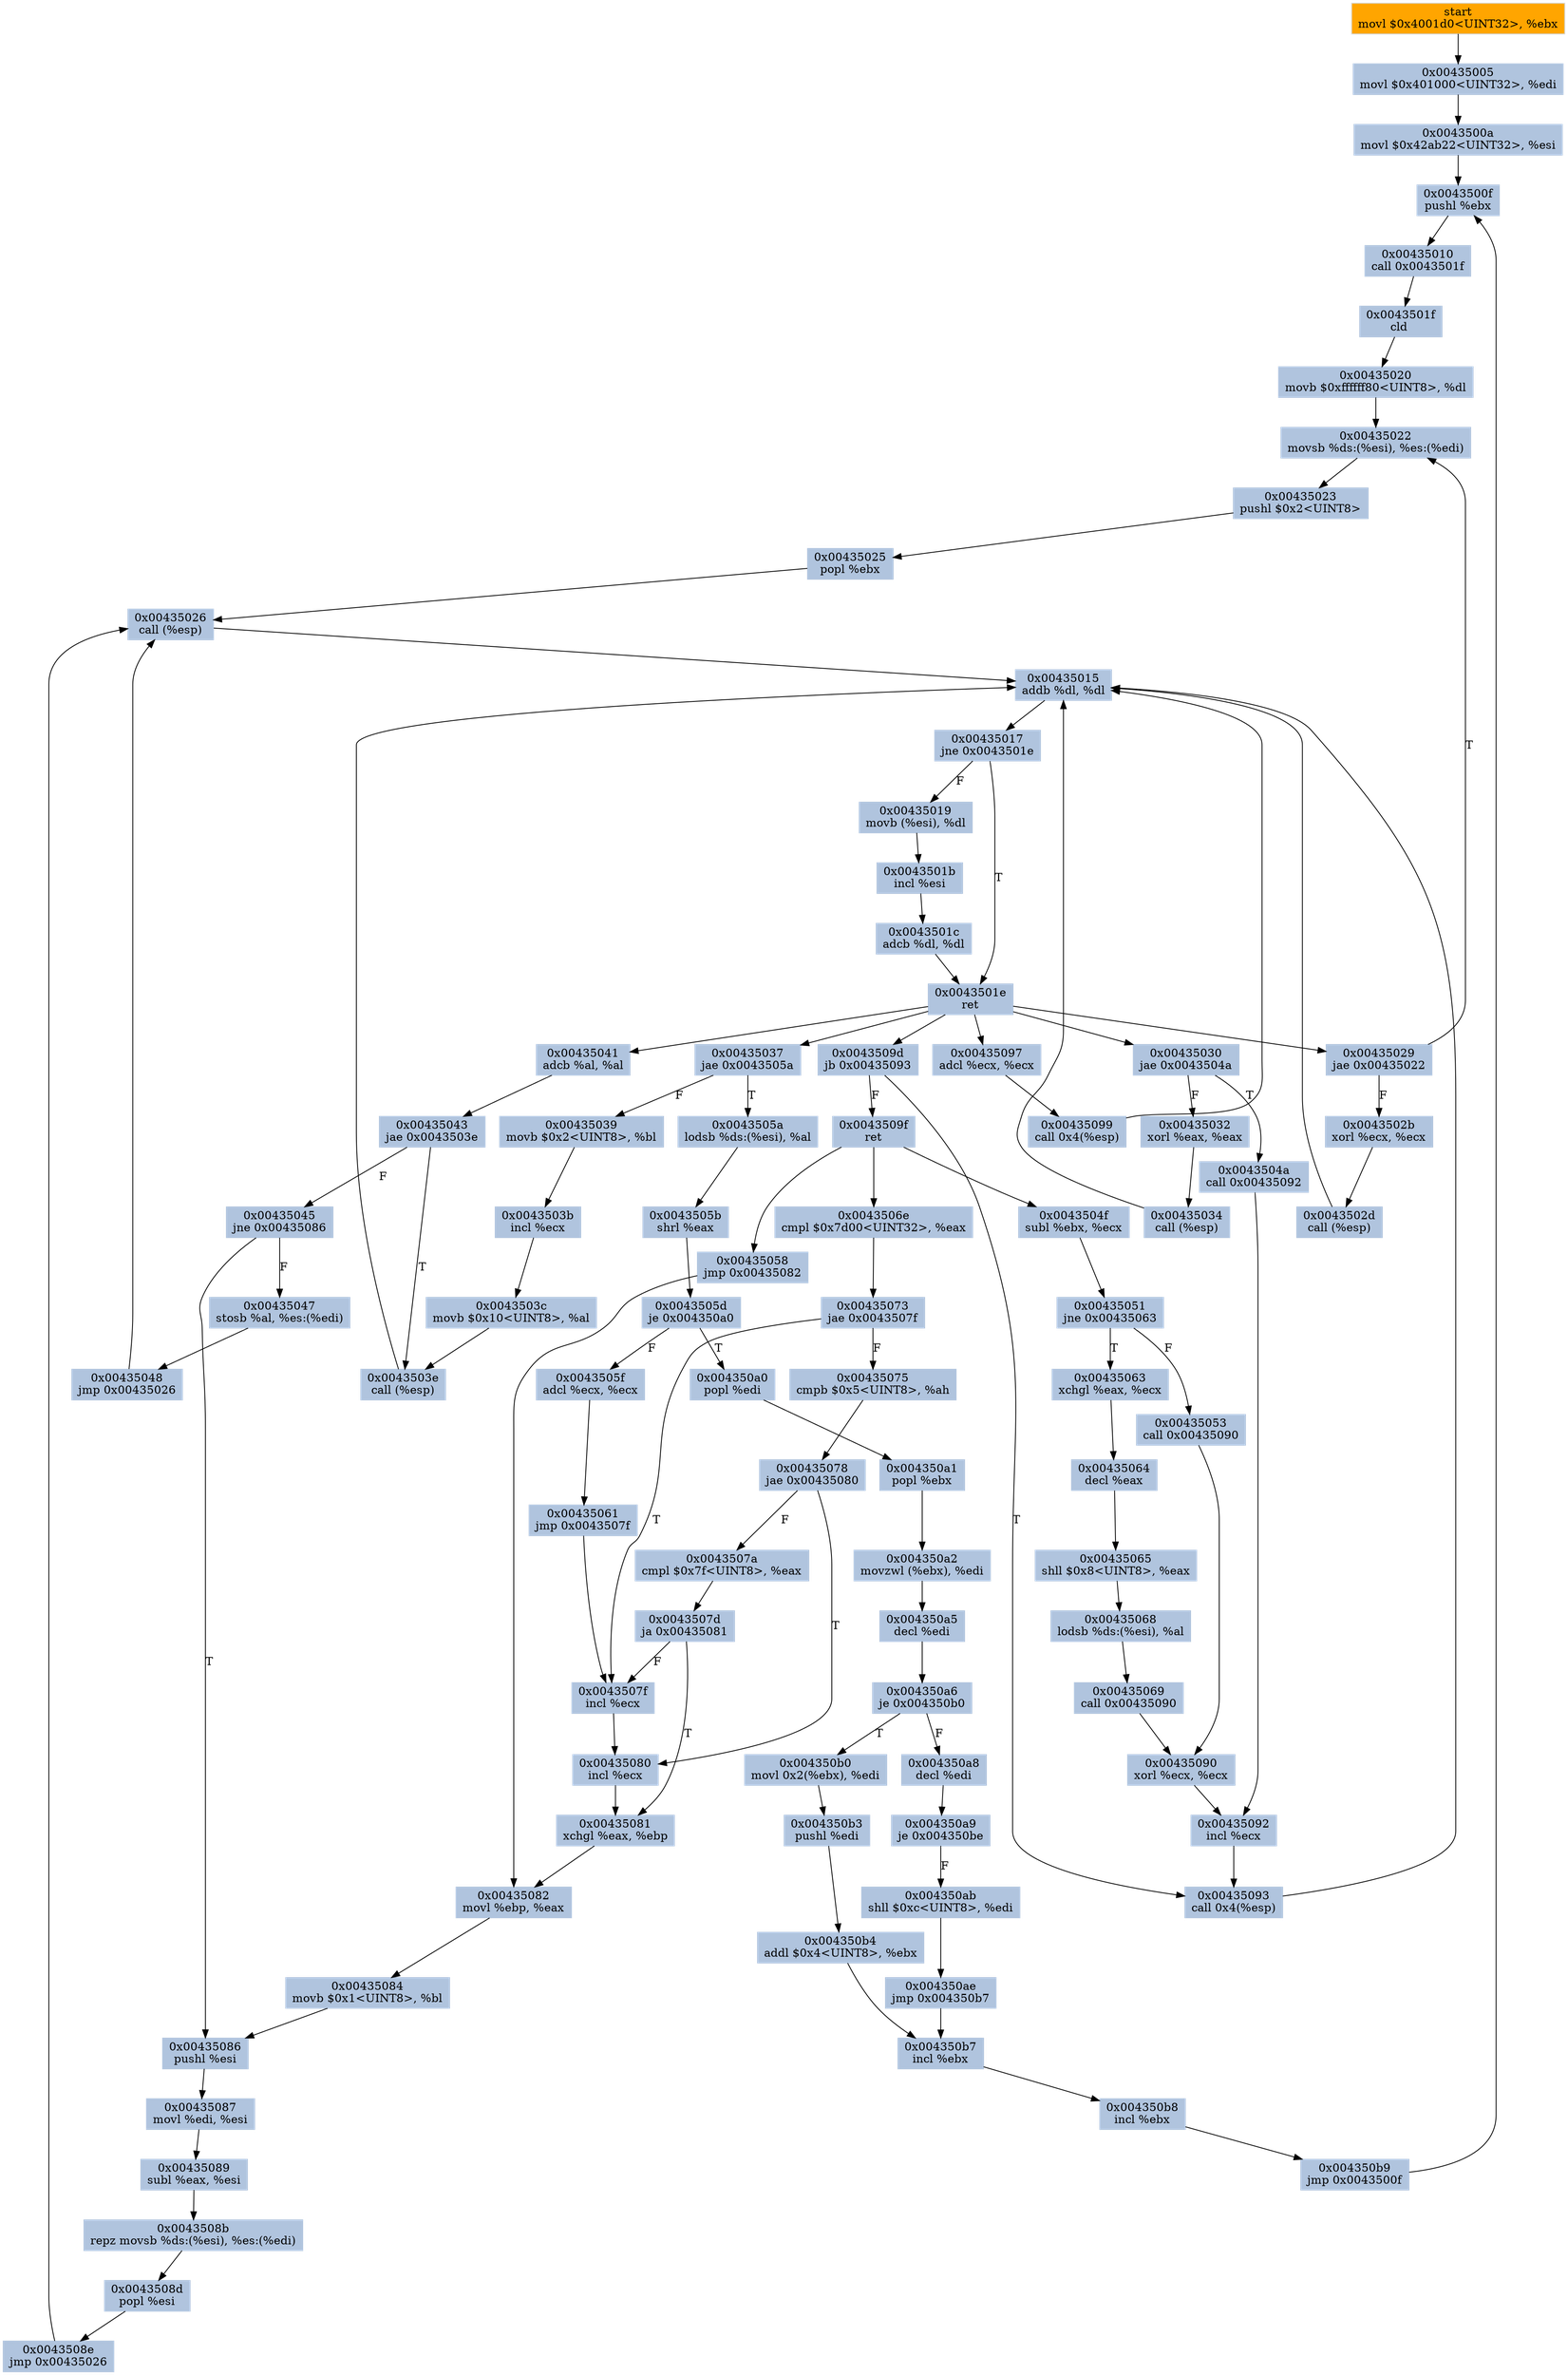 digraph G {
node[shape=rectangle,style=filled,fillcolor=lightsteelblue,color=lightsteelblue]
bgcolor="transparent"
a0x00435000movl_0x4001d0UINT32_ebx[label="start\nmovl $0x4001d0<UINT32>, %ebx",fillcolor="orange",color="lightgrey"];
a0x00435005movl_0x401000UINT32_edi[label="0x00435005\nmovl $0x401000<UINT32>, %edi"];
a0x0043500amovl_0x42ab22UINT32_esi[label="0x0043500a\nmovl $0x42ab22<UINT32>, %esi"];
a0x0043500fpushl_ebx[label="0x0043500f\npushl %ebx"];
a0x00435010call_0x0043501f[label="0x00435010\ncall 0x0043501f"];
a0x0043501fcld_[label="0x0043501f\ncld "];
a0x00435020movb_0xffffff80UINT8_dl[label="0x00435020\nmovb $0xffffff80<UINT8>, %dl"];
a0x00435022movsb_ds_esi__es_edi_[label="0x00435022\nmovsb %ds:(%esi), %es:(%edi)"];
a0x00435023pushl_0x2UINT8[label="0x00435023\npushl $0x2<UINT8>"];
a0x00435025popl_ebx[label="0x00435025\npopl %ebx"];
a0x00435026call_esp_[label="0x00435026\ncall (%esp)"];
a0x00435015addb_dl_dl[label="0x00435015\naddb %dl, %dl"];
a0x00435017jne_0x0043501e[label="0x00435017\njne 0x0043501e"];
a0x00435019movb_esi__dl[label="0x00435019\nmovb (%esi), %dl"];
a0x0043501bincl_esi[label="0x0043501b\nincl %esi"];
a0x0043501cadcb_dl_dl[label="0x0043501c\nadcb %dl, %dl"];
a0x0043501eret[label="0x0043501e\nret"];
a0x00435029jae_0x00435022[label="0x00435029\njae 0x00435022"];
a0x0043502bxorl_ecx_ecx[label="0x0043502b\nxorl %ecx, %ecx"];
a0x0043502dcall_esp_[label="0x0043502d\ncall (%esp)"];
a0x00435030jae_0x0043504a[label="0x00435030\njae 0x0043504a"];
a0x00435032xorl_eax_eax[label="0x00435032\nxorl %eax, %eax"];
a0x00435034call_esp_[label="0x00435034\ncall (%esp)"];
a0x00435037jae_0x0043505a[label="0x00435037\njae 0x0043505a"];
a0x00435039movb_0x2UINT8_bl[label="0x00435039\nmovb $0x2<UINT8>, %bl"];
a0x0043503bincl_ecx[label="0x0043503b\nincl %ecx"];
a0x0043503cmovb_0x10UINT8_al[label="0x0043503c\nmovb $0x10<UINT8>, %al"];
a0x0043503ecall_esp_[label="0x0043503e\ncall (%esp)"];
a0x00435041adcb_al_al[label="0x00435041\nadcb %al, %al"];
a0x00435043jae_0x0043503e[label="0x00435043\njae 0x0043503e"];
a0x00435045jne_0x00435086[label="0x00435045\njne 0x00435086"];
a0x00435047stosb_al_es_edi_[label="0x00435047\nstosb %al, %es:(%edi)"];
a0x00435048jmp_0x00435026[label="0x00435048\njmp 0x00435026"];
a0x0043505alodsb_ds_esi__al[label="0x0043505a\nlodsb %ds:(%esi), %al"];
a0x0043505bshrl_eax[label="0x0043505b\nshrl %eax"];
a0x0043505dje_0x004350a0[label="0x0043505d\nje 0x004350a0"];
a0x0043505fadcl_ecx_ecx[label="0x0043505f\nadcl %ecx, %ecx"];
a0x00435061jmp_0x0043507f[label="0x00435061\njmp 0x0043507f"];
a0x0043507fincl_ecx[label="0x0043507f\nincl %ecx"];
a0x00435080incl_ecx[label="0x00435080\nincl %ecx"];
a0x00435081xchgl_eax_ebp[label="0x00435081\nxchgl %eax, %ebp"];
a0x00435082movl_ebp_eax[label="0x00435082\nmovl %ebp, %eax"];
a0x00435084movb_0x1UINT8_bl[label="0x00435084\nmovb $0x1<UINT8>, %bl"];
a0x00435086pushl_esi[label="0x00435086\npushl %esi"];
a0x00435087movl_edi_esi[label="0x00435087\nmovl %edi, %esi"];
a0x00435089subl_eax_esi[label="0x00435089\nsubl %eax, %esi"];
a0x0043508brepz_movsb_ds_esi__es_edi_[label="0x0043508b\nrepz movsb %ds:(%esi), %es:(%edi)"];
a0x0043508dpopl_esi[label="0x0043508d\npopl %esi"];
a0x0043508ejmp_0x00435026[label="0x0043508e\njmp 0x00435026"];
a0x0043504acall_0x00435092[label="0x0043504a\ncall 0x00435092"];
a0x00435092incl_ecx[label="0x00435092\nincl %ecx"];
a0x00435093call_0x4esp_[label="0x00435093\ncall 0x4(%esp)"];
a0x00435097adcl_ecx_ecx[label="0x00435097\nadcl %ecx, %ecx"];
a0x00435099call_0x4esp_[label="0x00435099\ncall 0x4(%esp)"];
a0x0043509djb_0x00435093[label="0x0043509d\njb 0x00435093"];
a0x0043509fret[label="0x0043509f\nret"];
a0x0043504fsubl_ebx_ecx[label="0x0043504f\nsubl %ebx, %ecx"];
a0x00435051jne_0x00435063[label="0x00435051\njne 0x00435063"];
a0x00435053call_0x00435090[label="0x00435053\ncall 0x00435090"];
a0x00435090xorl_ecx_ecx[label="0x00435090\nxorl %ecx, %ecx"];
a0x00435058jmp_0x00435082[label="0x00435058\njmp 0x00435082"];
a0x00435063xchgl_eax_ecx[label="0x00435063\nxchgl %eax, %ecx"];
a0x00435064decl_eax[label="0x00435064\ndecl %eax"];
a0x00435065shll_0x8UINT8_eax[label="0x00435065\nshll $0x8<UINT8>, %eax"];
a0x00435068lodsb_ds_esi__al[label="0x00435068\nlodsb %ds:(%esi), %al"];
a0x00435069call_0x00435090[label="0x00435069\ncall 0x00435090"];
a0x0043506ecmpl_0x7d00UINT32_eax[label="0x0043506e\ncmpl $0x7d00<UINT32>, %eax"];
a0x00435073jae_0x0043507f[label="0x00435073\njae 0x0043507f"];
a0x00435075cmpb_0x5UINT8_ah[label="0x00435075\ncmpb $0x5<UINT8>, %ah"];
a0x00435078jae_0x00435080[label="0x00435078\njae 0x00435080"];
a0x0043507acmpl_0x7fUINT8_eax[label="0x0043507a\ncmpl $0x7f<UINT8>, %eax"];
a0x0043507dja_0x00435081[label="0x0043507d\nja 0x00435081"];
a0x004350a0popl_edi[label="0x004350a0\npopl %edi"];
a0x004350a1popl_ebx[label="0x004350a1\npopl %ebx"];
a0x004350a2movzwl_ebx__edi[label="0x004350a2\nmovzwl (%ebx), %edi"];
a0x004350a5decl_edi[label="0x004350a5\ndecl %edi"];
a0x004350a6je_0x004350b0[label="0x004350a6\nje 0x004350b0"];
a0x004350a8decl_edi[label="0x004350a8\ndecl %edi"];
a0x004350a9je_0x004350be[label="0x004350a9\nje 0x004350be"];
a0x004350abshll_0xcUINT8_edi[label="0x004350ab\nshll $0xc<UINT8>, %edi"];
a0x004350aejmp_0x004350b7[label="0x004350ae\njmp 0x004350b7"];
a0x004350b7incl_ebx[label="0x004350b7\nincl %ebx"];
a0x004350b8incl_ebx[label="0x004350b8\nincl %ebx"];
a0x004350b9jmp_0x0043500f[label="0x004350b9\njmp 0x0043500f"];
a0x004350b0movl_0x2ebx__edi[label="0x004350b0\nmovl 0x2(%ebx), %edi"];
a0x004350b3pushl_edi[label="0x004350b3\npushl %edi"];
a0x004350b4addl_0x4UINT8_ebx[label="0x004350b4\naddl $0x4<UINT8>, %ebx"];
a0x00435000movl_0x4001d0UINT32_ebx -> a0x00435005movl_0x401000UINT32_edi [color="#000000"];
a0x00435005movl_0x401000UINT32_edi -> a0x0043500amovl_0x42ab22UINT32_esi [color="#000000"];
a0x0043500amovl_0x42ab22UINT32_esi -> a0x0043500fpushl_ebx [color="#000000"];
a0x0043500fpushl_ebx -> a0x00435010call_0x0043501f [color="#000000"];
a0x00435010call_0x0043501f -> a0x0043501fcld_ [color="#000000"];
a0x0043501fcld_ -> a0x00435020movb_0xffffff80UINT8_dl [color="#000000"];
a0x00435020movb_0xffffff80UINT8_dl -> a0x00435022movsb_ds_esi__es_edi_ [color="#000000"];
a0x00435022movsb_ds_esi__es_edi_ -> a0x00435023pushl_0x2UINT8 [color="#000000"];
a0x00435023pushl_0x2UINT8 -> a0x00435025popl_ebx [color="#000000"];
a0x00435025popl_ebx -> a0x00435026call_esp_ [color="#000000"];
a0x00435026call_esp_ -> a0x00435015addb_dl_dl [color="#000000"];
a0x00435015addb_dl_dl -> a0x00435017jne_0x0043501e [color="#000000"];
a0x00435017jne_0x0043501e -> a0x00435019movb_esi__dl [color="#000000",label="F"];
a0x00435019movb_esi__dl -> a0x0043501bincl_esi [color="#000000"];
a0x0043501bincl_esi -> a0x0043501cadcb_dl_dl [color="#000000"];
a0x0043501cadcb_dl_dl -> a0x0043501eret [color="#000000"];
a0x0043501eret -> a0x00435029jae_0x00435022 [color="#000000"];
a0x00435029jae_0x00435022 -> a0x00435022movsb_ds_esi__es_edi_ [color="#000000",label="T"];
a0x00435017jne_0x0043501e -> a0x0043501eret [color="#000000",label="T"];
a0x00435029jae_0x00435022 -> a0x0043502bxorl_ecx_ecx [color="#000000",label="F"];
a0x0043502bxorl_ecx_ecx -> a0x0043502dcall_esp_ [color="#000000"];
a0x0043502dcall_esp_ -> a0x00435015addb_dl_dl [color="#000000"];
a0x0043501eret -> a0x00435030jae_0x0043504a [color="#000000"];
a0x00435030jae_0x0043504a -> a0x00435032xorl_eax_eax [color="#000000",label="F"];
a0x00435032xorl_eax_eax -> a0x00435034call_esp_ [color="#000000"];
a0x00435034call_esp_ -> a0x00435015addb_dl_dl [color="#000000"];
a0x0043501eret -> a0x00435037jae_0x0043505a [color="#000000"];
a0x00435037jae_0x0043505a -> a0x00435039movb_0x2UINT8_bl [color="#000000",label="F"];
a0x00435039movb_0x2UINT8_bl -> a0x0043503bincl_ecx [color="#000000"];
a0x0043503bincl_ecx -> a0x0043503cmovb_0x10UINT8_al [color="#000000"];
a0x0043503cmovb_0x10UINT8_al -> a0x0043503ecall_esp_ [color="#000000"];
a0x0043503ecall_esp_ -> a0x00435015addb_dl_dl [color="#000000"];
a0x0043501eret -> a0x00435041adcb_al_al [color="#000000"];
a0x00435041adcb_al_al -> a0x00435043jae_0x0043503e [color="#000000"];
a0x00435043jae_0x0043503e -> a0x0043503ecall_esp_ [color="#000000",label="T"];
a0x00435043jae_0x0043503e -> a0x00435045jne_0x00435086 [color="#000000",label="F"];
a0x00435045jne_0x00435086 -> a0x00435047stosb_al_es_edi_ [color="#000000",label="F"];
a0x00435047stosb_al_es_edi_ -> a0x00435048jmp_0x00435026 [color="#000000"];
a0x00435048jmp_0x00435026 -> a0x00435026call_esp_ [color="#000000"];
a0x00435037jae_0x0043505a -> a0x0043505alodsb_ds_esi__al [color="#000000",label="T"];
a0x0043505alodsb_ds_esi__al -> a0x0043505bshrl_eax [color="#000000"];
a0x0043505bshrl_eax -> a0x0043505dje_0x004350a0 [color="#000000"];
a0x0043505dje_0x004350a0 -> a0x0043505fadcl_ecx_ecx [color="#000000",label="F"];
a0x0043505fadcl_ecx_ecx -> a0x00435061jmp_0x0043507f [color="#000000"];
a0x00435061jmp_0x0043507f -> a0x0043507fincl_ecx [color="#000000"];
a0x0043507fincl_ecx -> a0x00435080incl_ecx [color="#000000"];
a0x00435080incl_ecx -> a0x00435081xchgl_eax_ebp [color="#000000"];
a0x00435081xchgl_eax_ebp -> a0x00435082movl_ebp_eax [color="#000000"];
a0x00435082movl_ebp_eax -> a0x00435084movb_0x1UINT8_bl [color="#000000"];
a0x00435084movb_0x1UINT8_bl -> a0x00435086pushl_esi [color="#000000"];
a0x00435086pushl_esi -> a0x00435087movl_edi_esi [color="#000000"];
a0x00435087movl_edi_esi -> a0x00435089subl_eax_esi [color="#000000"];
a0x00435089subl_eax_esi -> a0x0043508brepz_movsb_ds_esi__es_edi_ [color="#000000"];
a0x0043508brepz_movsb_ds_esi__es_edi_ -> a0x0043508dpopl_esi [color="#000000"];
a0x0043508dpopl_esi -> a0x0043508ejmp_0x00435026 [color="#000000"];
a0x0043508ejmp_0x00435026 -> a0x00435026call_esp_ [color="#000000"];
a0x00435030jae_0x0043504a -> a0x0043504acall_0x00435092 [color="#000000",label="T"];
a0x0043504acall_0x00435092 -> a0x00435092incl_ecx [color="#000000"];
a0x00435092incl_ecx -> a0x00435093call_0x4esp_ [color="#000000"];
a0x00435093call_0x4esp_ -> a0x00435015addb_dl_dl [color="#000000"];
a0x0043501eret -> a0x00435097adcl_ecx_ecx [color="#000000"];
a0x00435097adcl_ecx_ecx -> a0x00435099call_0x4esp_ [color="#000000"];
a0x00435099call_0x4esp_ -> a0x00435015addb_dl_dl [color="#000000"];
a0x0043501eret -> a0x0043509djb_0x00435093 [color="#000000"];
a0x0043509djb_0x00435093 -> a0x0043509fret [color="#000000",label="F"];
a0x0043509fret -> a0x0043504fsubl_ebx_ecx [color="#000000"];
a0x0043504fsubl_ebx_ecx -> a0x00435051jne_0x00435063 [color="#000000"];
a0x00435051jne_0x00435063 -> a0x00435053call_0x00435090 [color="#000000",label="F"];
a0x00435053call_0x00435090 -> a0x00435090xorl_ecx_ecx [color="#000000"];
a0x00435090xorl_ecx_ecx -> a0x00435092incl_ecx [color="#000000"];
a0x0043509fret -> a0x00435058jmp_0x00435082 [color="#000000"];
a0x00435058jmp_0x00435082 -> a0x00435082movl_ebp_eax [color="#000000"];
a0x00435051jne_0x00435063 -> a0x00435063xchgl_eax_ecx [color="#000000",label="T"];
a0x00435063xchgl_eax_ecx -> a0x00435064decl_eax [color="#000000"];
a0x00435064decl_eax -> a0x00435065shll_0x8UINT8_eax [color="#000000"];
a0x00435065shll_0x8UINT8_eax -> a0x00435068lodsb_ds_esi__al [color="#000000"];
a0x00435068lodsb_ds_esi__al -> a0x00435069call_0x00435090 [color="#000000"];
a0x00435069call_0x00435090 -> a0x00435090xorl_ecx_ecx [color="#000000"];
a0x0043509djb_0x00435093 -> a0x00435093call_0x4esp_ [color="#000000",label="T"];
a0x0043509fret -> a0x0043506ecmpl_0x7d00UINT32_eax [color="#000000"];
a0x0043506ecmpl_0x7d00UINT32_eax -> a0x00435073jae_0x0043507f [color="#000000"];
a0x00435073jae_0x0043507f -> a0x00435075cmpb_0x5UINT8_ah [color="#000000",label="F"];
a0x00435075cmpb_0x5UINT8_ah -> a0x00435078jae_0x00435080 [color="#000000"];
a0x00435078jae_0x00435080 -> a0x0043507acmpl_0x7fUINT8_eax [color="#000000",label="F"];
a0x0043507acmpl_0x7fUINT8_eax -> a0x0043507dja_0x00435081 [color="#000000"];
a0x0043507dja_0x00435081 -> a0x0043507fincl_ecx [color="#000000",label="F"];
a0x00435045jne_0x00435086 -> a0x00435086pushl_esi [color="#000000",label="T"];
a0x0043507dja_0x00435081 -> a0x00435081xchgl_eax_ebp [color="#000000",label="T"];
a0x00435078jae_0x00435080 -> a0x00435080incl_ecx [color="#000000",label="T"];
a0x0043505dje_0x004350a0 -> a0x004350a0popl_edi [color="#000000",label="T"];
a0x004350a0popl_edi -> a0x004350a1popl_ebx [color="#000000"];
a0x004350a1popl_ebx -> a0x004350a2movzwl_ebx__edi [color="#000000"];
a0x004350a2movzwl_ebx__edi -> a0x004350a5decl_edi [color="#000000"];
a0x004350a5decl_edi -> a0x004350a6je_0x004350b0 [color="#000000"];
a0x004350a6je_0x004350b0 -> a0x004350a8decl_edi [color="#000000",label="F"];
a0x004350a8decl_edi -> a0x004350a9je_0x004350be [color="#000000"];
a0x004350a9je_0x004350be -> a0x004350abshll_0xcUINT8_edi [color="#000000",label="F"];
a0x004350abshll_0xcUINT8_edi -> a0x004350aejmp_0x004350b7 [color="#000000"];
a0x004350aejmp_0x004350b7 -> a0x004350b7incl_ebx [color="#000000"];
a0x004350b7incl_ebx -> a0x004350b8incl_ebx [color="#000000"];
a0x004350b8incl_ebx -> a0x004350b9jmp_0x0043500f [color="#000000"];
a0x004350b9jmp_0x0043500f -> a0x0043500fpushl_ebx [color="#000000"];
a0x00435073jae_0x0043507f -> a0x0043507fincl_ecx [color="#000000",label="T"];
a0x004350a6je_0x004350b0 -> a0x004350b0movl_0x2ebx__edi [color="#000000",label="T"];
a0x004350b0movl_0x2ebx__edi -> a0x004350b3pushl_edi [color="#000000"];
a0x004350b3pushl_edi -> a0x004350b4addl_0x4UINT8_ebx [color="#000000"];
a0x004350b4addl_0x4UINT8_ebx -> a0x004350b7incl_ebx [color="#000000"];
}
